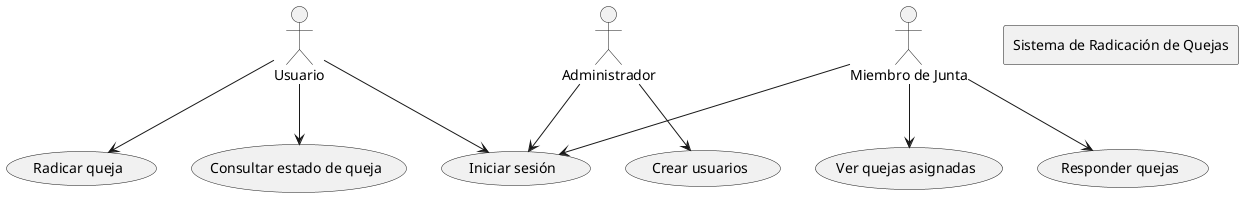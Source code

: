 @startuml

actor Usuario
actor Administrador
actor "Miembro de Junta" as Junta

rectangle "Sistema de Radicación de Quejas" 

    usecase "Iniciar sesión" as UC0
    usecase "Radicar queja" as UC1
    usecase "Consultar estado de queja" as UC2
    usecase "Crear usuarios" as UC3
    usecase "Ver quejas asignadas" as UC4
    usecase "Responder quejas" as UC5


Usuario --> UC0
Usuario --> UC1
Usuario --> UC2

Administrador --> UC0
Administrador --> UC3

Junta --> UC0
Junta --> UC4
Junta --> UC5

@enduml

